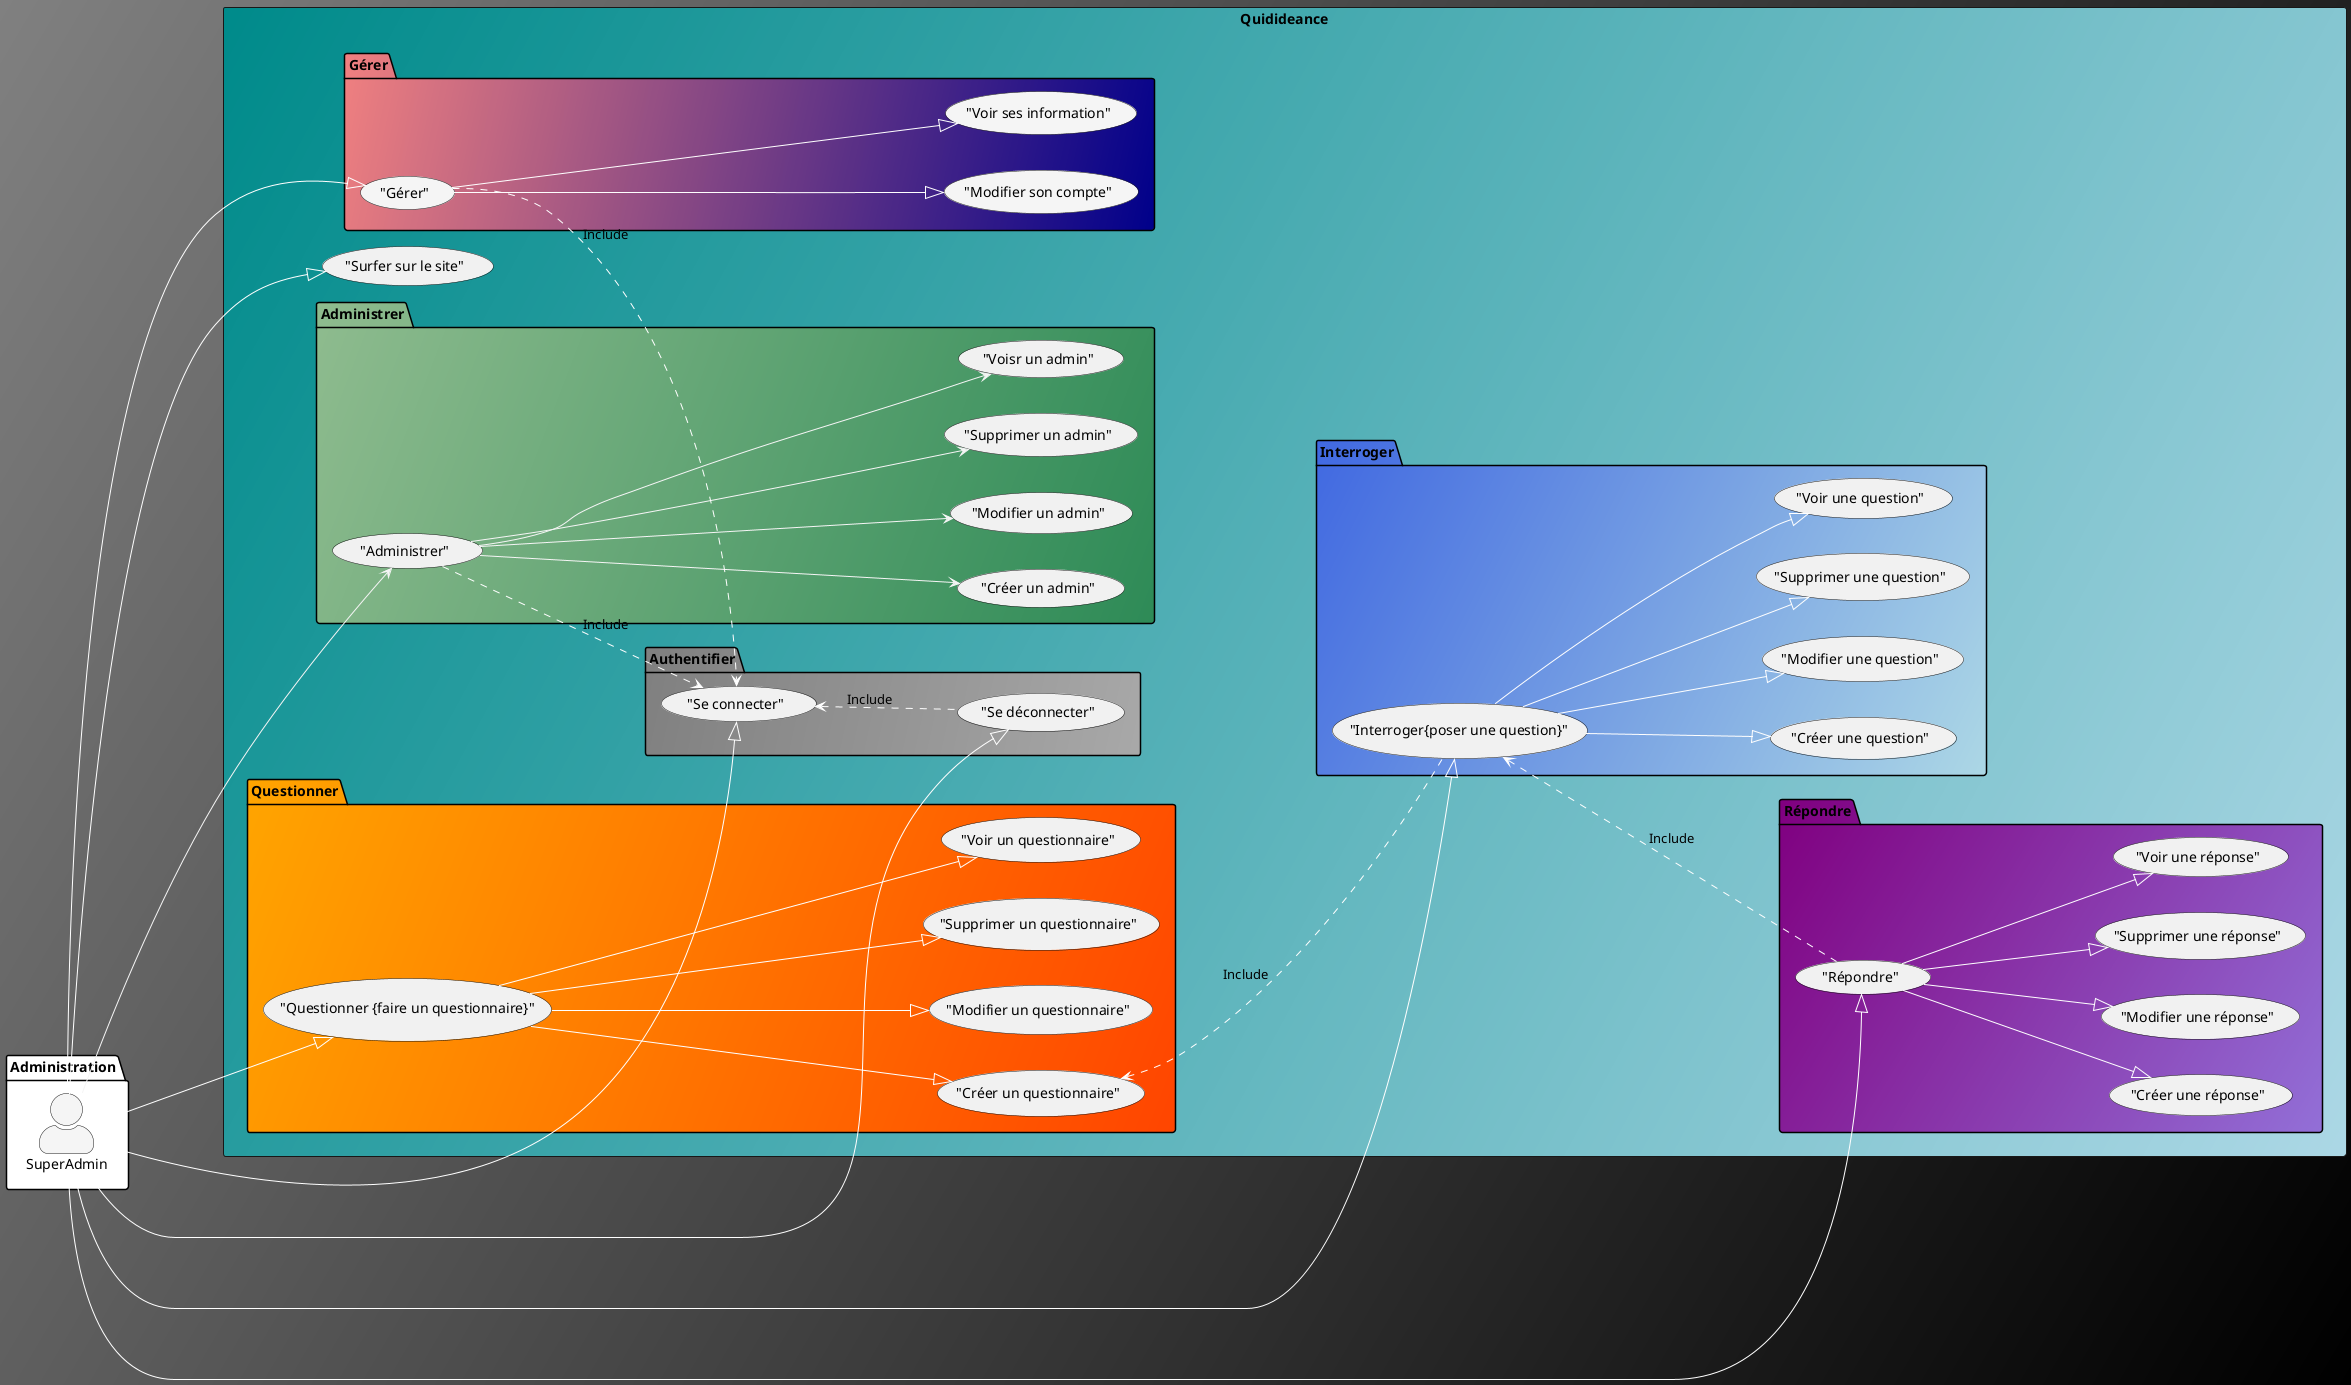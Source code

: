 @startuml Codecouleur
left to right direction
skinparam actorStyle awesome
skinparam backgroundcolor Grey/Black
skinparam classBackgroundColor Wheat|CornflowerBlue
package Administration #White{
    actor SuperAdmin as SUPADMIN #WhiteSmoke
}


Rectangle Quidideance #DarkCyan/LightBlue {

    ("Surfer sur le site") as SURF
    
package Administrer #DarkSeaGreen/SeaGreen{
    ("Administrer") as ADM 
    ("Créer un admin") as ADMNEW 
    ("Modifier un admin") as ADMEDIT 
    ("Supprimer un admin") as ADMDELETE 
    ("Voisr un admin") as ADMSHOW 
}    
package Interroger #RoyalBlue/LightBlue {

    ("Interroger{poser une question}") as INT 
    ("Créer une question") as INTNEW 
    ("Modifier une question") as INTEDIT 
    ("Supprimer une question") as INTDELETE 
    ("Voir une question") as INTSHOW
}
package Questionner #Orange/OrangeRed {

    ("Questionner {faire un questionnaire}") as QUE  
    ("Créer un questionnaire") as QUENEW 
    ("Modifier un questionnaire") as QUEEDIT 
    ("Supprimer un questionnaire") as QUEDELETE 
    ("Voir un questionnaire") as QUESHOW 
}
package Répondre #Purple/MediumPurple {

    ("Répondre") as REP 
    ("Créer une réponse") as REPNEW 
    ("Modifier une réponse") as REPEDIT 
    ("Supprimer une réponse") as REPDELETE 
    ("Voir une réponse") as REPSHOW 
}
package Gérer #LightCoral/DarkBlue {

    ("Gérer") as GER #WhiteSmoke
    ("Modifier son compte") as GEREDIT #WhiteSmoke
    ("Voir ses information") as GERSHOW #WhiteSmoke
}

package Authentifier #Grey/DarkGrey {

    ("Se connecter") as CON
    ("Se déconnecter") as DEC
}


    SUPADMIN--left-|>CON #White
    SUPADMIN--left-|>DEC #White
    SUPADMIN---|>SURF #White



    SUPADMIN---|>QUE #White
    QUE---|>QUENEW #White
    QUE---|>QUEEDIT #White
    QUE---|>QUEDELETE #White
    QUE---|>QUESHOW #White 

    SUPADMIN---|>INT #White
    INT---|>INTNEW #White
    INT---|>INTEDIT #White
    INT---|>INTDELETE #White
    INT---|>INTSHOW #White

    SUPADMIN---|>REP #White
    REP---|>REPNEW #White
    REP---|>REPEDIT #White
    REP---|>REPDELETE #White
    REP---|>REPSHOW #White

    SUPADMIN--right-|>GER #White
    GER---|>GEREDIT #White
    GER---|>GERSHOW #White

    SUPADMIN----->ADM #WhiteSmoke
    ADM--->ADMNEW #WhiteSmoke
    ADM--->ADMEDIT #WhiteSmoke
    ADM--->ADMDELETE #WhiteSmoke
    ADM--->ADMSHOW #WhiteSmoke

    CON<.-DEC #White : Include 
    ADM-.>CON #White : Include
    GER-.>CON #White : Include
    QUENEW<..-INT #White : Include
    INT<..-REP #White : Include
    
    
    
    
    



      
    
  
}

@enduml
